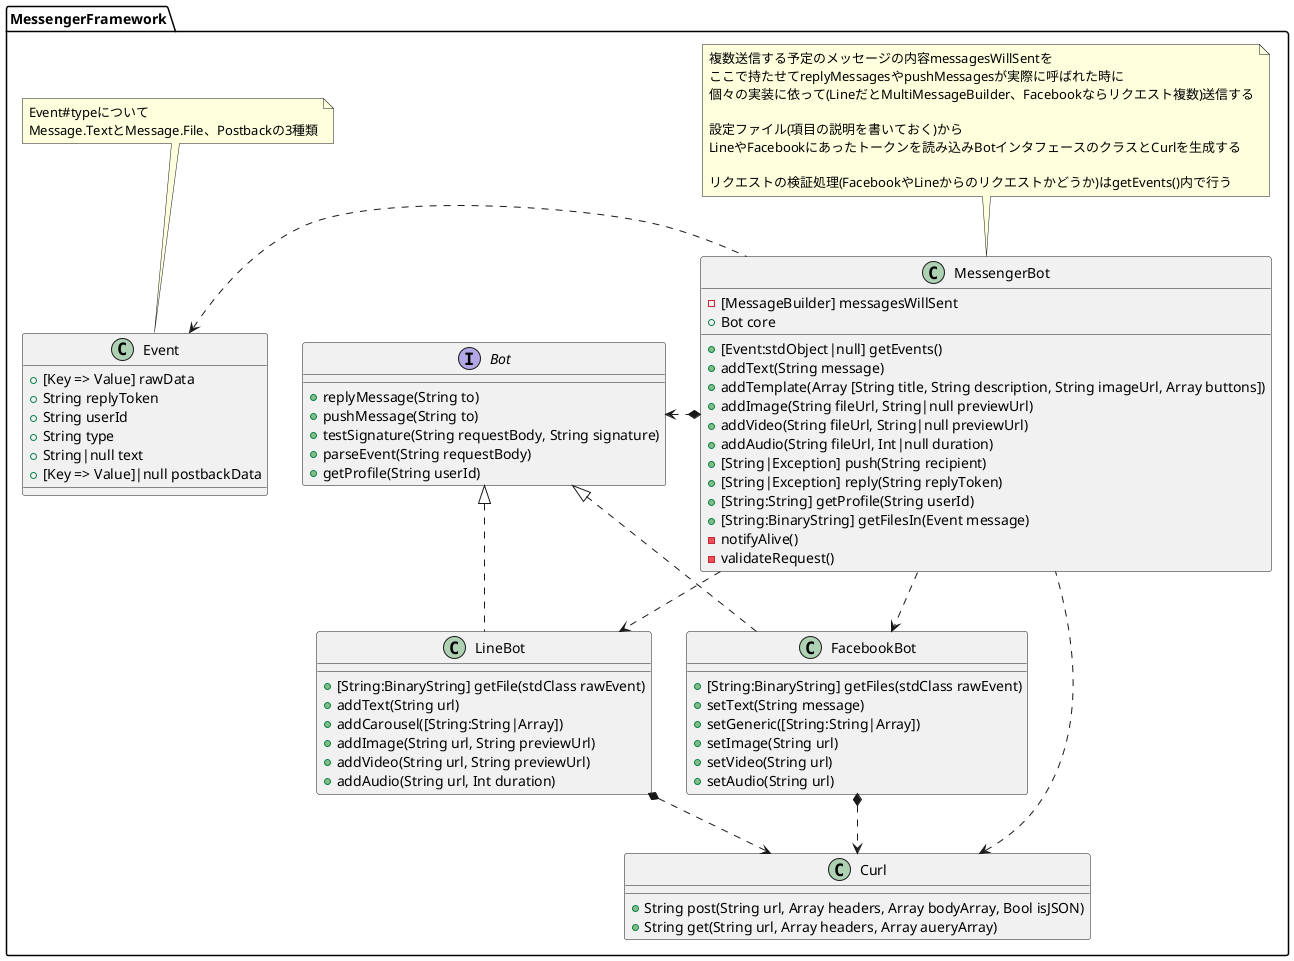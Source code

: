 @startuml

namespace MessengerFramework {

  interface "Bot" as IBot {
    + replyMessage(String to)
    + pushMessage(String to)
    + testSignature(String requestBody, String signature)
    + parseEvent(String requestBody)
    + getProfile(String userId)
  }

  class Event {
    + [Key => Value] rawData
    + String replyToken
    + String userId
    + String type
    + String|null text
    + [Key => Value]|null postbackData
  }

  note top of Event
    Event#typeについて
    Message.TextとMessage.File、Postbackの3種類
  end note

  class MessengerBot {
    - [MessageBuilder] messagesWillSent
    + Bot core
    + [Event:stdObject|null] getEvents()
    + addText(String message)
    + addTemplate(Array [String title, String description, String imageUrl, Array buttons])
    + addImage(String fileUrl, String|null previewUrl)
    + addVideo(String fileUrl, String|null previewUrl)
    + addAudio(String fileUrl, Int|null duration)
    + [String|Exception] push(String recipient)
    + [String|Exception] reply(String replyToken)
    + [String:String] getProfile(String userId)
    + [String:BinaryString] getFilesIn(Event message)
    - notifyAlive()
    - validateRequest()
  }

  note top of MessengerBot
    複数送信する予定のメッセージの内容messagesWillSentを
    ここで持たせてreplyMessagesやpushMessagesが実際に呼ばれた時に
    個々の実装に依って(LineだとMultiMessageBuilder、Facebookならリクエスト複数)送信する

    設定ファイル(項目の説明を書いておく)から
    LineやFacebookにあったトークンを読み込みBotインタフェースのクラスとCurlを生成する

    リクエストの検証処理(FacebookやLineからのリクエストかどうか)はgetEvents()内で行う
  end note

  class FacebookBot {
    + [String:BinaryString] getFiles(stdClass rawEvent)
    + setText(String message)
    + setGeneric([String:String|Array])
    + setImage(String url)
    + setVideo(String url)
    + setAudio(String url)
  }

  class LineBot {
    + [String:BinaryString] getFile(stdClass rawEvent)
    + addText(String url)
    + addCarousel([String:String|Array])
    + addImage(String url, String previewUrl)
    + addVideo(String url, String previewUrl)
    + addAudio(String url, Int duration)
  }

  class Curl {
    + String post(String url, Array headers, Array bodyArray, Bool isJSON)
    + String get(String url, Array headers, Array aueryArray)
  }

}

' MessengerFramework内の関連

MessengerFramework.MessengerBot *.l.> MessengerFramework.IBot
MessengerFramework.MessengerBot .d.> MessengerFramework.FacebookBot
MessengerFramework.MessengerBot .d.> MessengerFramework.LineBot
MessengerFramework.MessengerBot .l.> MessengerFramework.Curl
MessengerFramework.MessengerBot .l.> MessengerFramework.Event

MessengerFramework.FacebookBot .u.|> MessengerFramework.IBot
MessengerFramework.FacebookBot *..> MessengerFramework.Curl

MessengerFramework.LineBot .u.|> MessengerFramework.IBot
MessengerFramework.LineBot *..> MessengerFramework.Curl

@enduml
